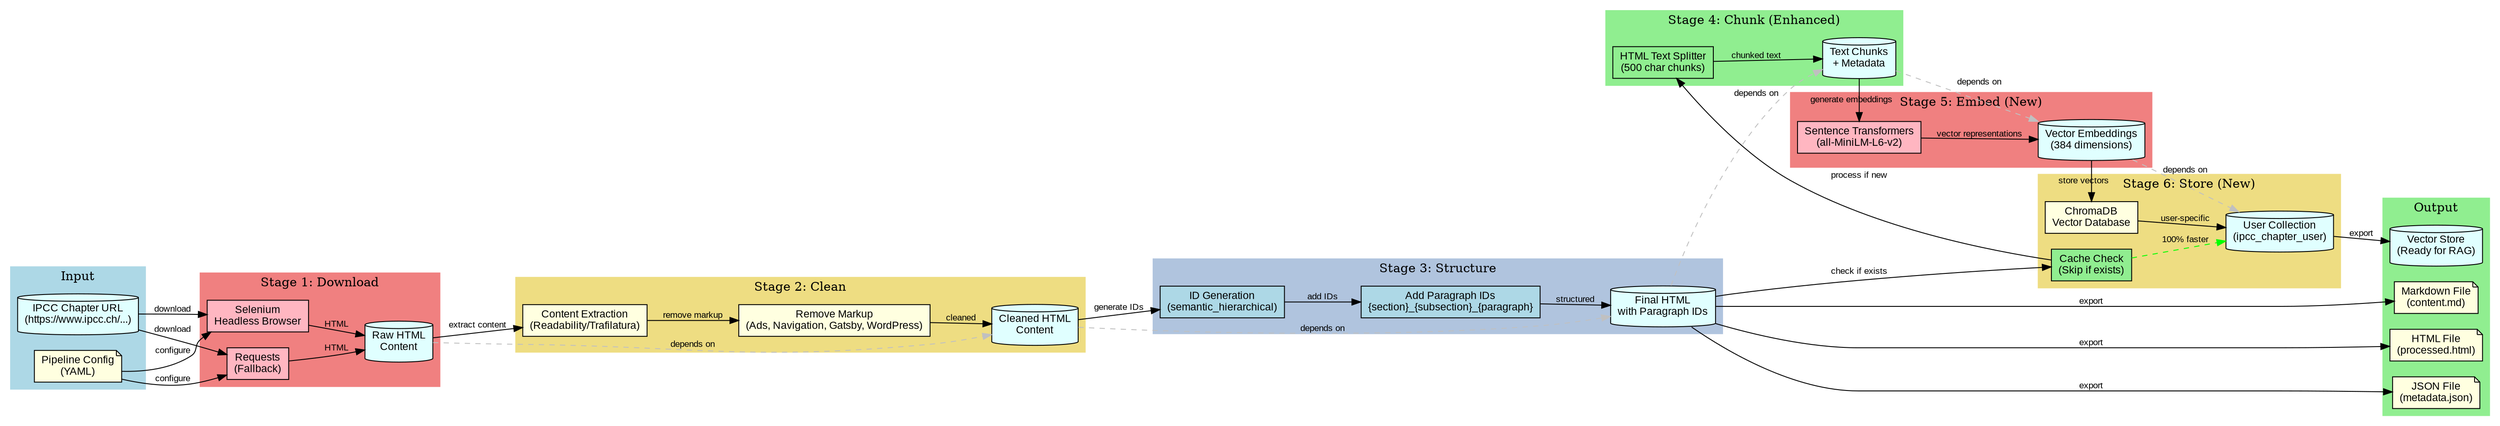 digraph IPCCPipelineCore {
    // Graph settings
    rankdir=LR;
    node [shape=box, style=filled, fontname="Arial", fontsize=12];
    edge [fontname="Arial", fontsize=10];
    
    // Input
    subgraph cluster_input {
        label="Input";
        style=filled;
        color=lightblue;
        
        URL [label="IPCC Chapter URL\n(https://www.ipcc.ch/...)", shape=cylinder, fillcolor=lightcyan];
        CONFIG [label="Pipeline Config\n(YAML)", shape=note, fillcolor=lightyellow];
    }
    
    // Stage 1: Download
    subgraph cluster_download {
        label="Stage 1: Download";
        style=filled;
        color=lightcoral;
        
        SELENIUM [label="Selenium\nHeadless Browser", fillcolor=lightpink];
        REQUESTS [label="Requests\n(Fallback)", fillcolor=lightpink];
        RAW_HTML [label="Raw HTML\nContent", shape=cylinder, fillcolor=lightcyan];
    }
    
    // Stage 2: Clean
    subgraph cluster_clean {
        label="Stage 2: Clean";
        style=filled;
        color=lightgoldenrod;
        
        EXTRACT [label="Content Extraction\n(Readability/Trafilatura)", fillcolor=lightyellow];
        CLEAN_MARKUP [label="Remove Markup\n(Ads, Navigation, Gatsby, WordPress)", fillcolor=lightyellow];
        CLEAN_HTML [label="Cleaned HTML\nContent", shape=cylinder, fillcolor=lightcyan];
    }
    
    // Stage 3: Structure
    subgraph cluster_structure {
        label="Stage 3: Structure";
        style=filled;
        color=lightsteelblue;
        
        ID_GEN [label="ID Generation\n(semantic_hierarchical)", fillcolor=lightblue];
        ADD_IDS [label="Add Paragraph IDs\n{section}_{subsection}_{paragraph}", fillcolor=lightblue];
        FINAL_HTML [label="Final HTML\nwith Paragraph IDs", shape=cylinder, fillcolor=lightcyan];
    }
    
    // Stage 4: Chunk (Enhanced)
    subgraph cluster_chunk {
        label="Stage 4: Chunk (Enhanced)";
        style=filled;
        color=lightgreen;
        
        HTML_SPLITTER [label="HTML Text Splitter\n(500 char chunks)", fillcolor=lightgreen];
        TEXT_CHUNKS [label="Text Chunks\n+ Metadata", shape=cylinder, fillcolor=lightcyan];
    }
    
    // Stage 5: Embed (New)
    subgraph cluster_embed {
        label="Stage 5: Embed (New)";
        style=filled;
        color=lightcoral;
        
        SENTENCE_TRANSFORMERS [label="Sentence Transformers\n(all-MiniLM-L6-v2)", fillcolor=lightpink];
        VECTOR_EMBEDDINGS [label="Vector Embeddings\n(384 dimensions)", shape=cylinder, fillcolor=lightcyan];
    }
    
    // Stage 6: Store (New)
    subgraph cluster_store {
        label="Stage 6: Store (New)";
        style=filled;
        color=lightgoldenrod;
        
        CHROMA_DB [label="ChromaDB\nVector Database", fillcolor=lightyellow];
        USER_COLLECTION [label="User Collection\n(ipcc_chapter_user)", shape=cylinder, fillcolor=lightcyan];
        CACHE_CHECK [label="Cache Check\n(Skip if exists)", fillcolor=lightgreen];
    }
    
    // Output
    subgraph cluster_output {
        label="Output";
        style=filled;
        color=lightgreen;
        
        HTML_OUT [label="HTML File\n(processed.html)", shape=note, fillcolor=lightyellow];
        JSON_OUT [label="JSON File\n(metadata.json)", shape=note, fillcolor=lightyellow];
        MD_OUT [label="Markdown File\n(content.md)", shape=note, fillcolor=lightyellow];
        VECTOR_OUT [label="Vector Store\n(Ready for RAG)", shape=cylinder, fillcolor=lightcyan];
    }
    
    // Connections
    URL -> SELENIUM [label="download"];
    URL -> REQUESTS [label="download"];
    CONFIG -> SELENIUM [label="configure"];
    CONFIG -> REQUESTS [label="configure"];
    
    SELENIUM -> RAW_HTML [label="HTML"];
    REQUESTS -> RAW_HTML [label="HTML"];
    
    RAW_HTML -> EXTRACT [label="extract content"];
    EXTRACT -> CLEAN_MARKUP [label="remove markup"];
    CLEAN_MARKUP -> CLEAN_HTML [label="cleaned"];
    
    CLEAN_HTML -> ID_GEN [label="generate IDs"];
    ID_GEN -> ADD_IDS [label="add IDs"];
    ADD_IDS -> FINAL_HTML [label="structured"];
    
    // New RAG connections
    FINAL_HTML -> CACHE_CHECK [label="check if exists"];
    CACHE_CHECK -> HTML_SPLITTER [label="process if new"];
    HTML_SPLITTER -> TEXT_CHUNKS [label="chunked text"];
    TEXT_CHUNKS -> SENTENCE_TRANSFORMERS [label="generate embeddings"];
    SENTENCE_TRANSFORMERS -> VECTOR_EMBEDDINGS [label="vector representations"];
    VECTOR_EMBEDDINGS -> CHROMA_DB [label="store vectors"];
    CHROMA_DB -> USER_COLLECTION [label="user-specific"];
    
    // Output connections
    FINAL_HTML -> HTML_OUT [label="export"];
    FINAL_HTML -> JSON_OUT [label="export"];
    FINAL_HTML -> MD_OUT [label="export"];
    USER_COLLECTION -> VECTOR_OUT [label="export"];
    
    // Stage dependencies
    edge [style=dashed, color=gray, label="depends on"];
    RAW_HTML -> CLEAN_HTML;
    CLEAN_HTML -> FINAL_HTML;
    FINAL_HTML -> TEXT_CHUNKS;
    TEXT_CHUNKS -> VECTOR_EMBEDDINGS;
    VECTOR_EMBEDDINGS -> USER_COLLECTION;
    
    // Performance indicators
    edge [style=dashed, color=green, label="100% faster"];
    CACHE_CHECK -> USER_COLLECTION;
} 